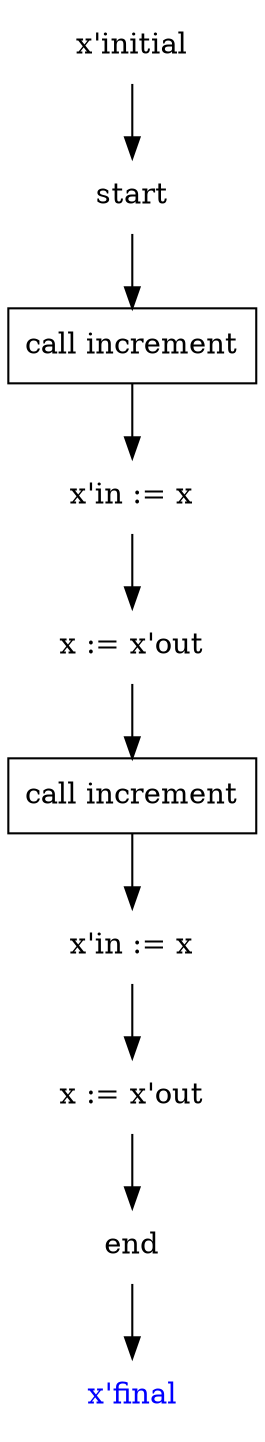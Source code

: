 // add2_cfg
digraph G {
   graph [splines=True];
    1 [label="start",shape="plaintext"];
    2 [label="end",shape="plaintext"];
    3 [label="x'initial",shape="plaintext"];
    4 [label="x'final",shape="plaintext",fontcolor="blue"];
    7 [label="call increment",shape="box"];
    8 [label="x'in&nbsp;:=&nbsp;x",shape="plaintext"];
    9 [label="x&nbsp;:=&nbsp;x'out",shape="plaintext"];
    10 [label="call increment",shape="box"];
    11 [label="x'in&nbsp;:=&nbsp;x",shape="plaintext"];
    12 [label="x&nbsp;:=&nbsp;x'out",shape="plaintext"];

    1 ->  7 [arrowType="normal"];
    2 ->  4 [arrowType="normal"];
    3 ->  1 [arrowType="normal"];
    7 ->  8 [arrowType="normal"];
    8 ->  9 [arrowType="normal"];
    9 ->  10 [arrowType="normal"];
    10 ->  11 [arrowType="normal"];
    11 ->  12 [arrowType="normal"];
    12 ->  2 [arrowType="normal"];
}
